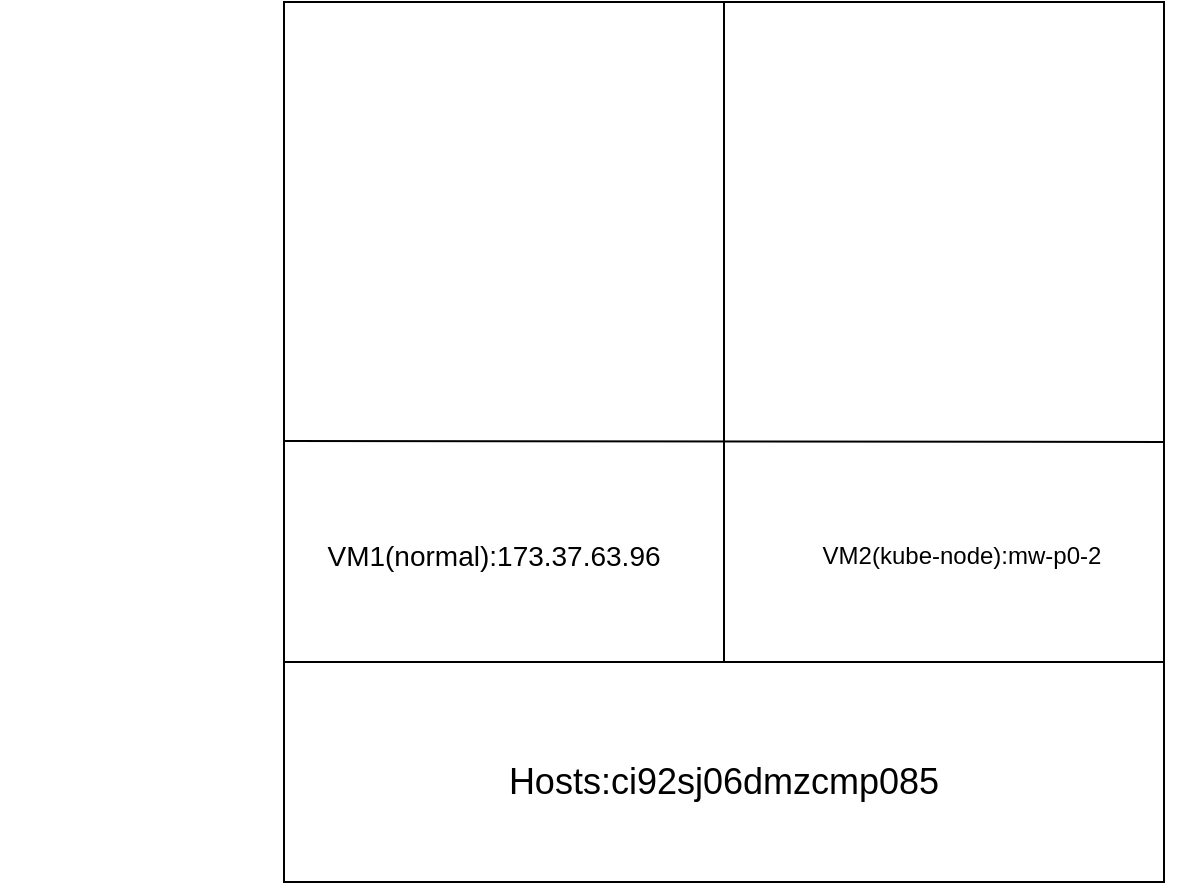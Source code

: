 <mxfile version="20.7.4" type="github">
  <diagram id="JQS98adouD-arWHO0Do0" name="第 1 页">
    <mxGraphModel dx="1188" dy="634" grid="1" gridSize="10" guides="1" tooltips="1" connect="1" arrows="1" fold="1" page="1" pageScale="1" pageWidth="827" pageHeight="1169" math="0" shadow="0">
      <root>
        <mxCell id="0" />
        <mxCell id="1" parent="0" />
        <mxCell id="q0y5MMTS7PHUt22KBqKI-1" value="" style="whiteSpace=wrap;html=1;aspect=fixed;" vertex="1" parent="1">
          <mxGeometry x="190" y="100" width="440" height="440" as="geometry" />
        </mxCell>
        <mxCell id="q0y5MMTS7PHUt22KBqKI-2" value="" style="endArrow=none;html=1;rounded=0;exitX=0;exitY=0.75;exitDx=0;exitDy=0;entryX=1;entryY=0.75;entryDx=0;entryDy=0;" edge="1" parent="1" source="q0y5MMTS7PHUt22KBqKI-1" target="q0y5MMTS7PHUt22KBqKI-1">
          <mxGeometry width="50" height="50" relative="1" as="geometry">
            <mxPoint x="390" y="350" as="sourcePoint" />
            <mxPoint x="440" y="300" as="targetPoint" />
          </mxGeometry>
        </mxCell>
        <mxCell id="q0y5MMTS7PHUt22KBqKI-3" value="" style="endArrow=none;html=1;rounded=0;exitX=0;exitY=0.75;exitDx=0;exitDy=0;entryX=1;entryY=0.5;entryDx=0;entryDy=0;" edge="1" parent="1" target="q0y5MMTS7PHUt22KBqKI-1">
          <mxGeometry width="50" height="50" relative="1" as="geometry">
            <mxPoint x="190" y="319.5" as="sourcePoint" />
            <mxPoint x="390" y="319.5" as="targetPoint" />
          </mxGeometry>
        </mxCell>
        <mxCell id="q0y5MMTS7PHUt22KBqKI-4" value="&lt;font style=&quot;font-size: 18px;&quot;&gt;Hosts:ci92sj06dmzcmp085&lt;/font&gt;" style="text;html=1;strokeColor=none;fillColor=none;align=center;verticalAlign=middle;whiteSpace=wrap;rounded=0;" vertex="1" parent="1">
          <mxGeometry x="290" y="480" width="240" height="20" as="geometry" />
        </mxCell>
        <mxCell id="q0y5MMTS7PHUt22KBqKI-7" value="" style="endArrow=none;html=1;rounded=0;" edge="1" parent="1">
          <mxGeometry width="50" height="50" relative="1" as="geometry">
            <mxPoint x="410" y="430" as="sourcePoint" />
            <mxPoint x="410" y="320" as="targetPoint" />
          </mxGeometry>
        </mxCell>
        <mxCell id="q0y5MMTS7PHUt22KBqKI-8" value="&lt;table style=&quot;border-collapse: collapse; width: 370pt;&quot; width=&quot;493&quot; cellspacing=&quot;0&quot; cellpadding=&quot;0&quot; border=&quot;0&quot;&gt;&lt;colgroup&gt;&lt;col style=&quot;width: 370pt;&quot; width=&quot;493&quot;&gt;&lt;/colgroup&gt;&lt;tbody&gt;&lt;tr style=&quot;height: 16pt;&quot; height=&quot;21&quot;&gt;&lt;td style=&quot;padding-top: 1px; padding-right: 1px; padding-left: 1px; font-size: 12pt; font-family: Calibri, sans-serif; vertical-align: bottom; border: none; height: 16pt; width: 370pt;&quot; width=&quot;493&quot; height=&quot;21&quot;&gt;&lt;font style=&quot;font-size: 14px;&quot;&gt;VM1(normal):173.37.63.96&lt;/font&gt;&lt;/td&gt;&lt;/tr&gt;&lt;/tbody&gt;&lt;/table&gt;" style="text;html=1;strokeColor=none;fillColor=none;align=center;verticalAlign=middle;whiteSpace=wrap;rounded=0;" vertex="1" parent="1">
          <mxGeometry x="190" y="350" width="210" height="50" as="geometry" />
        </mxCell>
        <mxCell id="q0y5MMTS7PHUt22KBqKI-10" value="&lt;font style=&quot;font-size: 12px;&quot;&gt;VM2(kube-node):mw-p0-2&lt;/font&gt;" style="text;html=1;strokeColor=none;fillColor=none;align=center;verticalAlign=middle;whiteSpace=wrap;rounded=0;fontSize=18;" vertex="1" parent="1">
          <mxGeometry x="414" y="355" width="230" height="40" as="geometry" />
        </mxCell>
        <mxCell id="q0y5MMTS7PHUt22KBqKI-11" value="" style="endArrow=none;html=1;rounded=0;fontSize=12;entryX=0.5;entryY=0;entryDx=0;entryDy=0;" edge="1" parent="1" target="q0y5MMTS7PHUt22KBqKI-1">
          <mxGeometry width="50" height="50" relative="1" as="geometry">
            <mxPoint x="410" y="320" as="sourcePoint" />
            <mxPoint x="380" y="180" as="targetPoint" />
          </mxGeometry>
        </mxCell>
      </root>
    </mxGraphModel>
  </diagram>
</mxfile>
